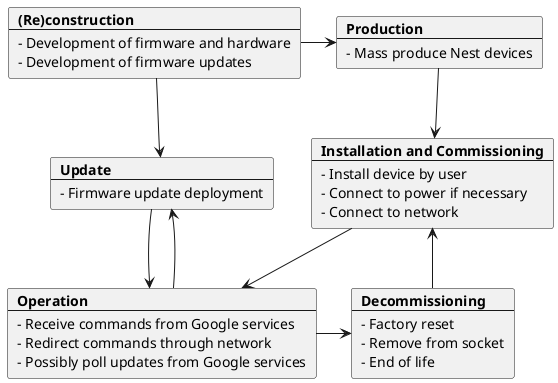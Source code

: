 @startuml

card Construction [
<b>(Re)construction</b>
--
- Development of firmware and hardware
- Development of firmware updates
]

card Production [
<b>Production</b>
--
- Mass produce Nest devices
]

card Update [
<b>Update</b>
--
- Firmware update deployment
]

card IC [
<b>Installation and Commissioning</b>
--
- Install device by user
- Connect to power if necessary
- Connect to network
]

card Operation [
<b>Operation</b>
--
- Receive commands from Google services
- Redirect commands through network
- Possibly poll updates from Google services
]

card Decommissioning [
<b>Decommissioning</b>
--
- Factory reset
- Remove from socket
- End of life
]

Construction -> Update
Construction -> Production
Update --> Operation
Operation --> Update
Production --> IC
IC --> Operation
Operation -> Decommissioning
IC <- Decommissioning
@enduml